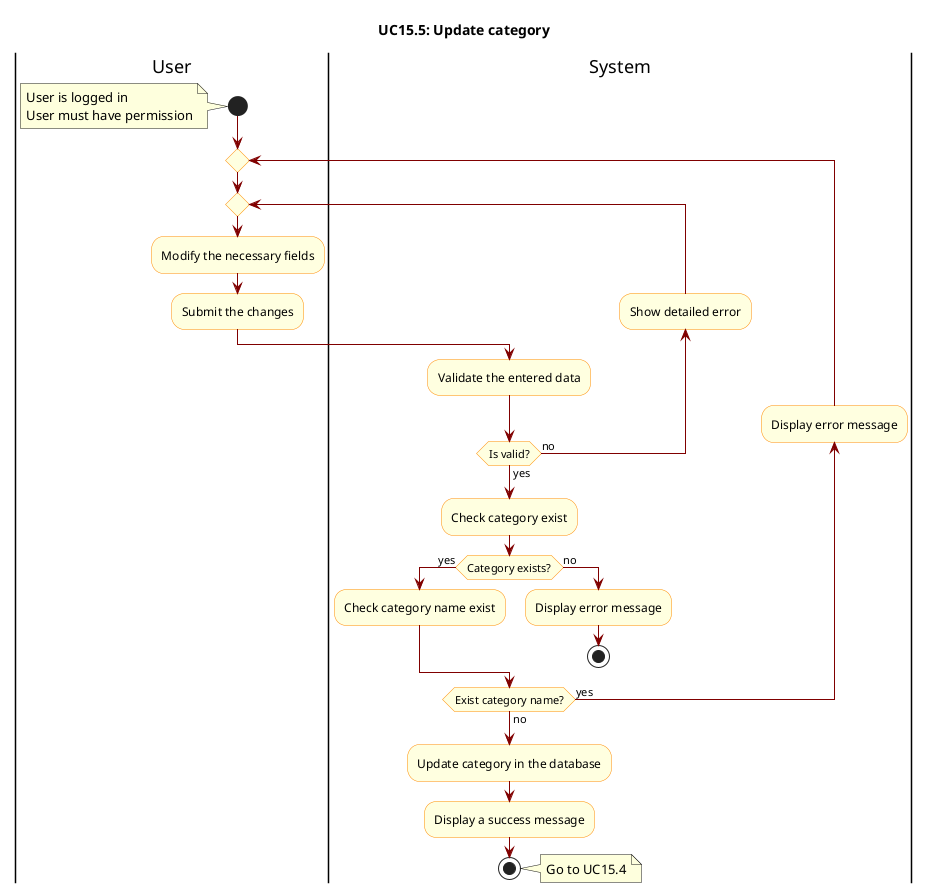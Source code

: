 @startuml

skinparam ActivityBackgroundColor LightYellow
skinparam ActivityBorderColor DarkOrange
skinparam ArrowColor Maroon

title UC15.5: Update category

|User|
start
note left
    User is logged in  
    User must have permission
end note

repeat 
    repeat 
        |User|
        :Modify the necessary fields;
        :Submit the changes;

        |System|
        :Validate the entered data;

        backward :Show detailed error;
    repeat while(Is valid?) is(no) not(yes)

    :Check category exist;
    if(Category exists?) then(yes)
        :Check category name exist;
    else(no)
        :Display error message;
        stop
    endif

    backward :Display error message;
repeat while(Exist category name?) is(yes) not(no)

:Update category in the database;
:Display a success message;
stop
note right
    Go to UC15.4
end note

@enduml
